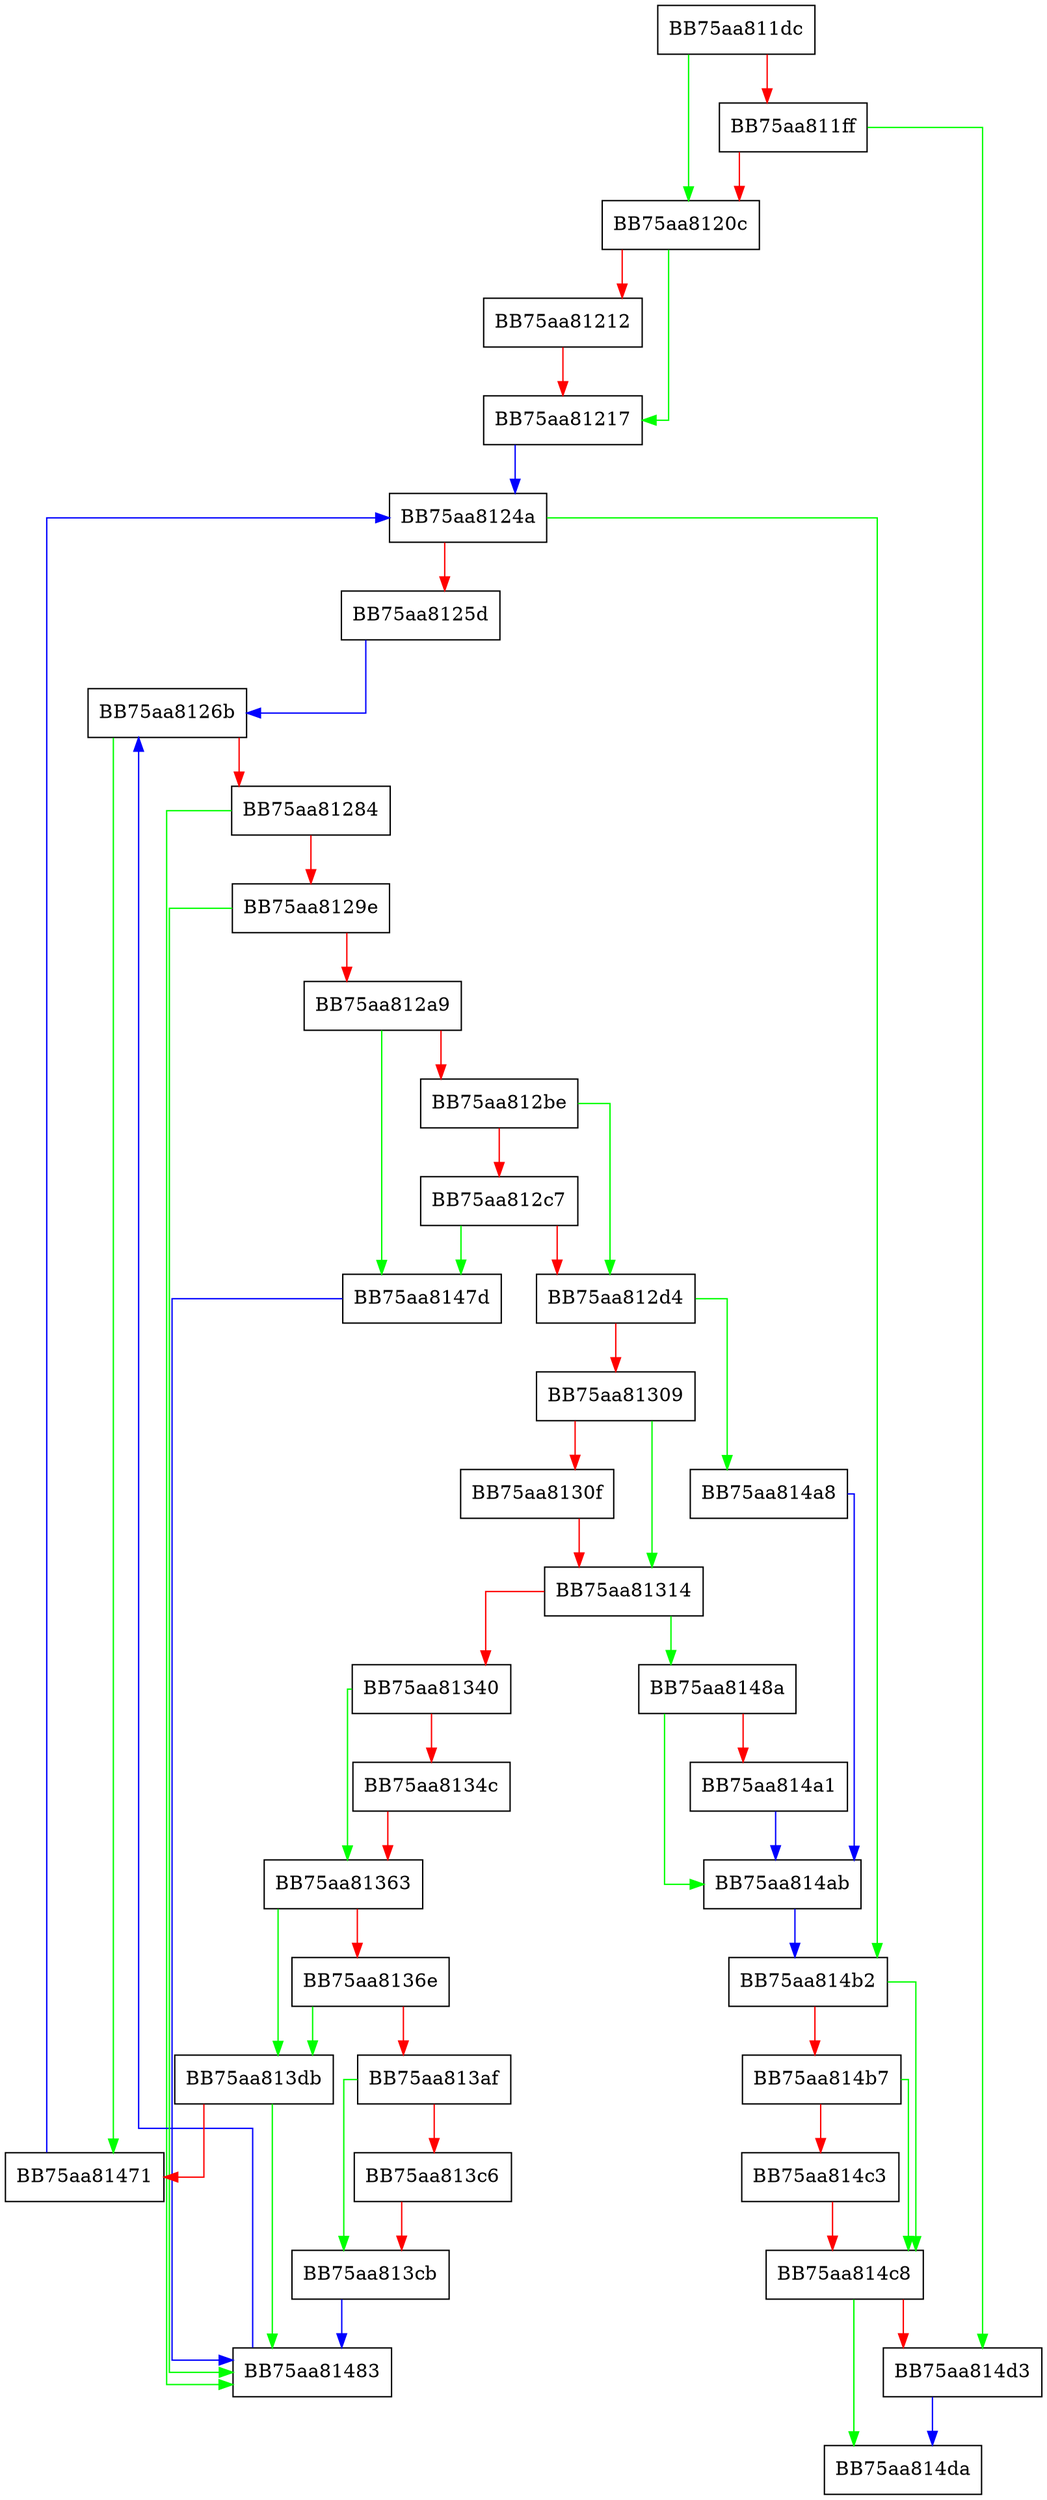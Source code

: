digraph unload_to_swap {
  node [shape="box"];
  graph [splines=ortho];
  BB75aa811dc -> BB75aa8120c [color="green"];
  BB75aa811dc -> BB75aa811ff [color="red"];
  BB75aa811ff -> BB75aa814d3 [color="green"];
  BB75aa811ff -> BB75aa8120c [color="red"];
  BB75aa8120c -> BB75aa81217 [color="green"];
  BB75aa8120c -> BB75aa81212 [color="red"];
  BB75aa81212 -> BB75aa81217 [color="red"];
  BB75aa81217 -> BB75aa8124a [color="blue"];
  BB75aa8124a -> BB75aa814b2 [color="green"];
  BB75aa8124a -> BB75aa8125d [color="red"];
  BB75aa8125d -> BB75aa8126b [color="blue"];
  BB75aa8126b -> BB75aa81471 [color="green"];
  BB75aa8126b -> BB75aa81284 [color="red"];
  BB75aa81284 -> BB75aa81483 [color="green"];
  BB75aa81284 -> BB75aa8129e [color="red"];
  BB75aa8129e -> BB75aa81483 [color="green"];
  BB75aa8129e -> BB75aa812a9 [color="red"];
  BB75aa812a9 -> BB75aa8147d [color="green"];
  BB75aa812a9 -> BB75aa812be [color="red"];
  BB75aa812be -> BB75aa812d4 [color="green"];
  BB75aa812be -> BB75aa812c7 [color="red"];
  BB75aa812c7 -> BB75aa8147d [color="green"];
  BB75aa812c7 -> BB75aa812d4 [color="red"];
  BB75aa812d4 -> BB75aa814a8 [color="green"];
  BB75aa812d4 -> BB75aa81309 [color="red"];
  BB75aa81309 -> BB75aa81314 [color="green"];
  BB75aa81309 -> BB75aa8130f [color="red"];
  BB75aa8130f -> BB75aa81314 [color="red"];
  BB75aa81314 -> BB75aa8148a [color="green"];
  BB75aa81314 -> BB75aa81340 [color="red"];
  BB75aa81340 -> BB75aa81363 [color="green"];
  BB75aa81340 -> BB75aa8134c [color="red"];
  BB75aa8134c -> BB75aa81363 [color="red"];
  BB75aa81363 -> BB75aa813db [color="green"];
  BB75aa81363 -> BB75aa8136e [color="red"];
  BB75aa8136e -> BB75aa813db [color="green"];
  BB75aa8136e -> BB75aa813af [color="red"];
  BB75aa813af -> BB75aa813cb [color="green"];
  BB75aa813af -> BB75aa813c6 [color="red"];
  BB75aa813c6 -> BB75aa813cb [color="red"];
  BB75aa813cb -> BB75aa81483 [color="blue"];
  BB75aa813db -> BB75aa81483 [color="green"];
  BB75aa813db -> BB75aa81471 [color="red"];
  BB75aa81471 -> BB75aa8124a [color="blue"];
  BB75aa8147d -> BB75aa81483 [color="blue"];
  BB75aa81483 -> BB75aa8126b [color="blue"];
  BB75aa8148a -> BB75aa814ab [color="green"];
  BB75aa8148a -> BB75aa814a1 [color="red"];
  BB75aa814a1 -> BB75aa814ab [color="blue"];
  BB75aa814a8 -> BB75aa814ab [color="blue"];
  BB75aa814ab -> BB75aa814b2 [color="blue"];
  BB75aa814b2 -> BB75aa814c8 [color="green"];
  BB75aa814b2 -> BB75aa814b7 [color="red"];
  BB75aa814b7 -> BB75aa814c8 [color="green"];
  BB75aa814b7 -> BB75aa814c3 [color="red"];
  BB75aa814c3 -> BB75aa814c8 [color="red"];
  BB75aa814c8 -> BB75aa814da [color="green"];
  BB75aa814c8 -> BB75aa814d3 [color="red"];
  BB75aa814d3 -> BB75aa814da [color="blue"];
}